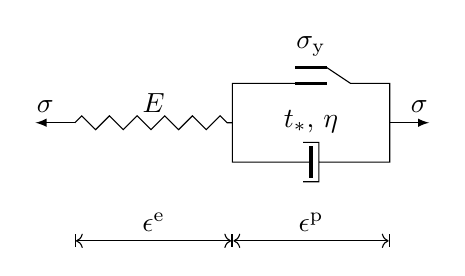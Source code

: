 \begin{tikzpicture}
\draw[|<->|] (0,0) -- (2,0) node[midway,above] {$\epsilon^{\rm e}$};
\draw[|<->|] (2,0) -- (4,0) node[midway,above] {$\epsilon^{\rm p}$};
\draw[latex-] (-0.5,1.5) -- (  0,1.5) node[near start, above] {$\sigma$};
\draw[-latex] (   4,1.5) -- (4.5,1.5) node[near end, above] {$\sigma$};
\draw[decorate,decoration=zigzag] (0,1.5) -- (2,1.5) node[midway, above] {$E$};t
\draw (3,2) -- (2, 2) -- (2, 1) -- (3, 1)
 (3.2,2.2) -- (3.5,2) -- (4,2) -- (4,1) -- (3.1,1)
 (2.9,0.75) -- ++(0.2,0) -- ++(0,0.5) -- ++(-0.2,0) node[midway, above] {$t_*$, $\eta$};
\draw[very thick]
 (3,0.8) -- +(0,0.4)
 (2.8,2) -- +(0.4,0) ++(0,0.2) -- +(0.4,0) node[midway, above] {$\sigma_{\rm y}$};
\end{tikzpicture}